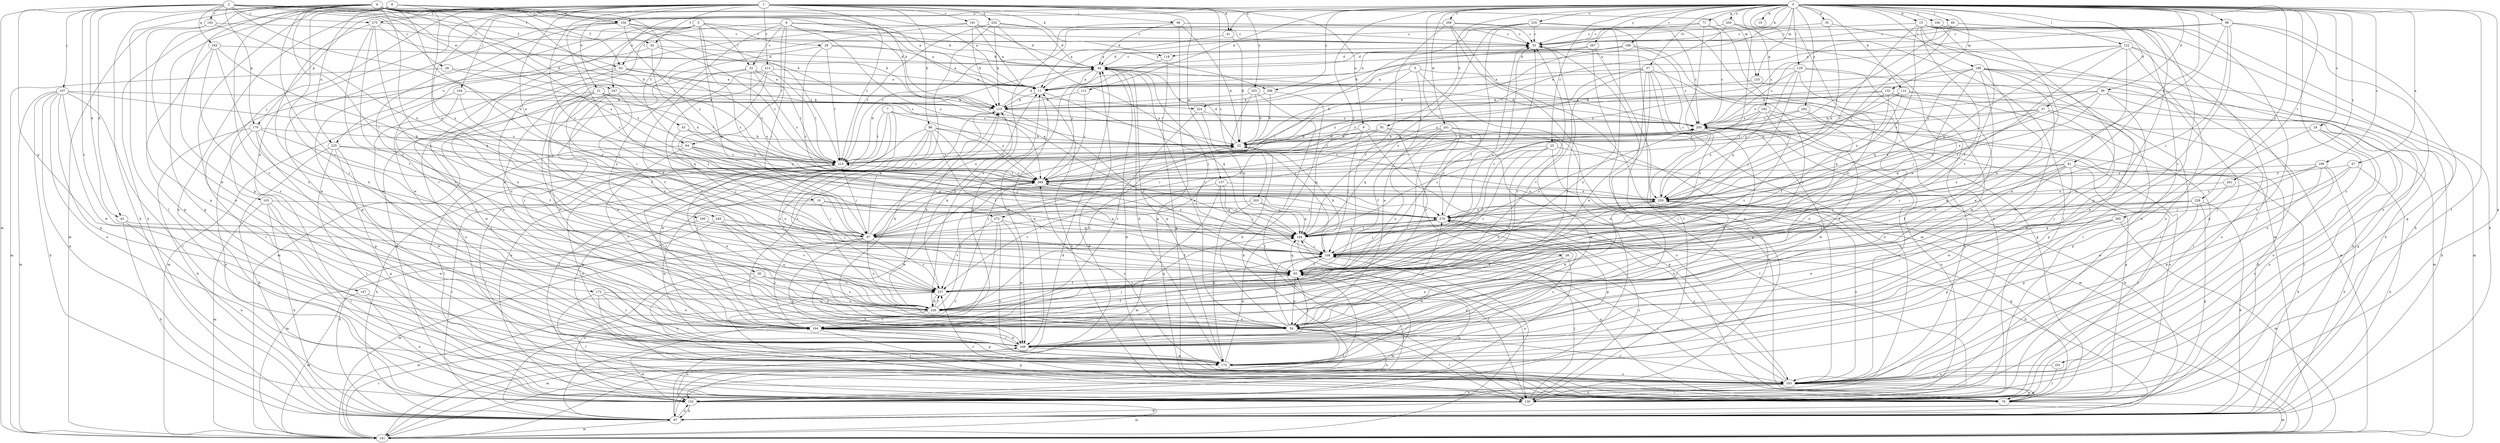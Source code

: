 strict digraph  {
0;
1;
2;
3;
4;
5;
6;
7;
8;
9;
10;
11;
15;
19;
21;
22;
24;
25;
26;
28;
29;
30;
32;
33;
35;
37;
39;
41;
42;
43;
44;
47;
54;
57;
61;
62;
63;
64;
65;
71;
76;
81;
86;
87;
95;
96;
97;
98;
100;
103;
104;
107;
108;
112;
114;
118;
119;
122;
129;
130;
132;
133;
137;
141;
147;
152;
159;
160;
163;
170;
172;
173;
182;
183;
184;
188;
189;
191;
192;
194;
199;
200;
201;
203;
205;
206;
213;
215;
224;
225;
226;
228;
235;
237;
241;
247;
248;
249;
252;
253;
259;
261;
263;
265;
267;
268;
269;
272;
275;
279;
0 -> 15  [label=b];
0 -> 19  [label=b];
0 -> 24  [label=c];
0 -> 25  [label=c];
0 -> 26  [label=c];
0 -> 35  [label=d];
0 -> 37  [label=d];
0 -> 39  [label=d];
0 -> 41  [label=d];
0 -> 47  [label=e];
0 -> 54  [label=e];
0 -> 57  [label=f];
0 -> 61  [label=f];
0 -> 71  [label=g];
0 -> 76  [label=g];
0 -> 81  [label=h];
0 -> 95  [label=i];
0 -> 98  [label=j];
0 -> 100  [label=j];
0 -> 112  [label=k];
0 -> 114  [label=k];
0 -> 118  [label=k];
0 -> 122  [label=l];
0 -> 129  [label=l];
0 -> 130  [label=l];
0 -> 132  [label=m];
0 -> 133  [label=m];
0 -> 159  [label=o];
0 -> 182  [label=q];
0 -> 188  [label=r];
0 -> 189  [label=r];
0 -> 199  [label=s];
0 -> 200  [label=s];
0 -> 201  [label=s];
0 -> 206  [label=t];
0 -> 224  [label=u];
0 -> 228  [label=v];
0 -> 235  [label=v];
0 -> 241  [label=w];
0 -> 247  [label=w];
0 -> 261  [label=y];
0 -> 263  [label=y];
0 -> 265  [label=y];
0 -> 267  [label=y];
0 -> 268  [label=y];
0 -> 272  [label=z];
1 -> 9  [label=a];
1 -> 10  [label=a];
1 -> 21  [label=b];
1 -> 41  [label=d];
1 -> 62  [label=f];
1 -> 86  [label=h];
1 -> 96  [label=i];
1 -> 103  [label=j];
1 -> 104  [label=j];
1 -> 133  [label=m];
1 -> 137  [label=m];
1 -> 147  [label=n];
1 -> 152  [label=n];
1 -> 170  [label=p];
1 -> 191  [label=r];
1 -> 203  [label=s];
1 -> 213  [label=t];
1 -> 215  [label=t];
1 -> 249  [label=x];
1 -> 252  [label=x];
1 -> 253  [label=x];
1 -> 272  [label=z];
1 -> 275  [label=z];
2 -> 11  [label=a];
2 -> 22  [label=b];
2 -> 28  [label=c];
2 -> 42  [label=d];
2 -> 62  [label=f];
2 -> 63  [label=f];
2 -> 107  [label=j];
2 -> 141  [label=m];
2 -> 170  [label=p];
2 -> 172  [label=p];
2 -> 183  [label=q];
2 -> 192  [label=r];
2 -> 224  [label=u];
2 -> 237  [label=v];
2 -> 247  [label=w];
2 -> 259  [label=x];
2 -> 275  [label=z];
3 -> 29  [label=c];
3 -> 54  [label=e];
3 -> 184  [label=q];
3 -> 194  [label=r];
3 -> 225  [label=u];
3 -> 248  [label=w];
3 -> 268  [label=y];
3 -> 279  [label=z];
3 -> 32  [label=i];
4 -> 11  [label=a];
4 -> 42  [label=d];
4 -> 43  [label=d];
4 -> 63  [label=f];
4 -> 87  [label=h];
4 -> 97  [label=i];
4 -> 108  [label=j];
4 -> 118  [label=k];
4 -> 119  [label=k];
4 -> 130  [label=l];
4 -> 159  [label=o];
4 -> 173  [label=p];
4 -> 194  [label=r];
4 -> 215  [label=t];
4 -> 237  [label=v];
4 -> 248  [label=w];
4 -> 259  [label=x];
4 -> 279  [label=z];
5 -> 11  [label=a];
5 -> 22  [label=b];
5 -> 54  [label=e];
5 -> 76  [label=g];
5 -> 205  [label=s];
6 -> 30  [label=c];
6 -> 32  [label=c];
6 -> 33  [label=c];
6 -> 44  [label=d];
6 -> 63  [label=f];
6 -> 64  [label=f];
6 -> 97  [label=i];
6 -> 184  [label=q];
6 -> 269  [label=y];
7 -> 54  [label=e];
7 -> 152  [label=n];
7 -> 205  [label=s];
7 -> 215  [label=t];
7 -> 248  [label=w];
7 -> 269  [label=y];
8 -> 64  [label=f];
8 -> 76  [label=g];
8 -> 87  [label=h];
8 -> 159  [label=o];
8 -> 160  [label=o];
8 -> 163  [label=o];
8 -> 194  [label=r];
8 -> 225  [label=u];
9 -> 22  [label=b];
9 -> 76  [label=g];
9 -> 108  [label=j];
9 -> 163  [label=o];
9 -> 184  [label=q];
10 -> 97  [label=i];
10 -> 184  [label=q];
10 -> 248  [label=w];
10 -> 279  [label=z];
11 -> 119  [label=k];
11 -> 184  [label=q];
11 -> 248  [label=w];
15 -> 33  [label=c];
15 -> 65  [label=f];
15 -> 87  [label=h];
15 -> 130  [label=l];
15 -> 152  [label=n];
15 -> 226  [label=u];
15 -> 248  [label=w];
15 -> 259  [label=x];
15 -> 279  [label=z];
21 -> 54  [label=e];
21 -> 97  [label=i];
21 -> 119  [label=k];
21 -> 163  [label=o];
21 -> 184  [label=q];
21 -> 205  [label=s];
21 -> 215  [label=t];
21 -> 248  [label=w];
22 -> 44  [label=d];
22 -> 215  [label=t];
24 -> 22  [label=b];
24 -> 130  [label=l];
24 -> 152  [label=n];
24 -> 163  [label=o];
24 -> 173  [label=p];
25 -> 65  [label=f];
25 -> 87  [label=h];
25 -> 130  [label=l];
25 -> 215  [label=t];
25 -> 226  [label=u];
25 -> 237  [label=v];
26 -> 54  [label=e];
26 -> 65  [label=f];
26 -> 152  [label=n];
26 -> 173  [label=p];
26 -> 248  [label=w];
28 -> 11  [label=a];
28 -> 141  [label=m];
28 -> 215  [label=t];
29 -> 11  [label=a];
29 -> 44  [label=d];
29 -> 54  [label=e];
29 -> 215  [label=t];
29 -> 279  [label=z];
30 -> 54  [label=e];
30 -> 152  [label=n];
30 -> 163  [label=o];
30 -> 226  [label=u];
30 -> 237  [label=v];
32 -> 11  [label=a];
32 -> 65  [label=f];
32 -> 194  [label=r];
32 -> 215  [label=t];
32 -> 259  [label=x];
32 -> 269  [label=y];
33 -> 44  [label=d];
33 -> 194  [label=r];
35 -> 33  [label=c];
35 -> 152  [label=n];
35 -> 259  [label=x];
37 -> 173  [label=p];
37 -> 184  [label=q];
37 -> 205  [label=s];
37 -> 215  [label=t];
37 -> 248  [label=w];
37 -> 259  [label=x];
39 -> 22  [label=b];
39 -> 54  [label=e];
39 -> 76  [label=g];
39 -> 87  [label=h];
39 -> 119  [label=k];
39 -> 259  [label=x];
39 -> 279  [label=z];
41 -> 11  [label=a];
41 -> 22  [label=b];
42 -> 87  [label=h];
42 -> 97  [label=i];
42 -> 152  [label=n];
43 -> 22  [label=b];
43 -> 108  [label=j];
43 -> 269  [label=y];
44 -> 11  [label=a];
44 -> 33  [label=c];
44 -> 54  [label=e];
44 -> 108  [label=j];
44 -> 173  [label=p];
44 -> 248  [label=w];
47 -> 87  [label=h];
47 -> 108  [label=j];
47 -> 248  [label=w];
47 -> 269  [label=y];
54 -> 22  [label=b];
54 -> 108  [label=j];
54 -> 119  [label=k];
54 -> 130  [label=l];
54 -> 141  [label=m];
54 -> 152  [label=n];
54 -> 163  [label=o];
54 -> 279  [label=z];
57 -> 11  [label=a];
57 -> 54  [label=e];
57 -> 76  [label=g];
57 -> 152  [label=n];
57 -> 237  [label=v];
57 -> 248  [label=w];
57 -> 259  [label=x];
57 -> 269  [label=y];
61 -> 65  [label=f];
61 -> 87  [label=h];
61 -> 130  [label=l];
61 -> 184  [label=q];
61 -> 194  [label=r];
61 -> 248  [label=w];
61 -> 259  [label=x];
61 -> 269  [label=y];
62 -> 44  [label=d];
62 -> 173  [label=p];
62 -> 215  [label=t];
62 -> 259  [label=x];
63 -> 11  [label=a];
63 -> 22  [label=b];
63 -> 130  [label=l];
63 -> 215  [label=t];
63 -> 226  [label=u];
64 -> 97  [label=i];
64 -> 130  [label=l];
64 -> 184  [label=q];
64 -> 194  [label=r];
64 -> 215  [label=t];
64 -> 269  [label=y];
65 -> 33  [label=c];
65 -> 54  [label=e];
65 -> 130  [label=l];
65 -> 141  [label=m];
65 -> 152  [label=n];
65 -> 184  [label=q];
65 -> 237  [label=v];
65 -> 259  [label=x];
71 -> 11  [label=a];
71 -> 33  [label=c];
71 -> 152  [label=n];
71 -> 205  [label=s];
71 -> 226  [label=u];
76 -> 11  [label=a];
76 -> 44  [label=d];
76 -> 108  [label=j];
76 -> 141  [label=m];
76 -> 163  [label=o];
76 -> 184  [label=q];
76 -> 205  [label=s];
76 -> 237  [label=v];
81 -> 22  [label=b];
81 -> 97  [label=i];
81 -> 215  [label=t];
81 -> 237  [label=v];
81 -> 248  [label=w];
86 -> 22  [label=b];
86 -> 65  [label=f];
86 -> 76  [label=g];
86 -> 108  [label=j];
86 -> 130  [label=l];
86 -> 194  [label=r];
86 -> 226  [label=u];
86 -> 269  [label=y];
87 -> 44  [label=d];
87 -> 108  [label=j];
87 -> 141  [label=m];
87 -> 152  [label=n];
87 -> 215  [label=t];
87 -> 269  [label=y];
95 -> 33  [label=c];
95 -> 87  [label=h];
95 -> 163  [label=o];
95 -> 205  [label=s];
95 -> 259  [label=x];
96 -> 22  [label=b];
96 -> 33  [label=c];
96 -> 44  [label=d];
96 -> 76  [label=g];
96 -> 205  [label=s];
96 -> 226  [label=u];
97 -> 11  [label=a];
97 -> 22  [label=b];
97 -> 65  [label=f];
97 -> 119  [label=k];
97 -> 141  [label=m];
97 -> 173  [label=p];
97 -> 194  [label=r];
97 -> 226  [label=u];
97 -> 237  [label=v];
98 -> 11  [label=a];
98 -> 33  [label=c];
98 -> 76  [label=g];
98 -> 108  [label=j];
98 -> 163  [label=o];
98 -> 184  [label=q];
98 -> 237  [label=v];
100 -> 33  [label=c];
100 -> 163  [label=o];
100 -> 173  [label=p];
100 -> 215  [label=t];
100 -> 237  [label=v];
103 -> 87  [label=h];
103 -> 130  [label=l];
103 -> 141  [label=m];
103 -> 248  [label=w];
103 -> 279  [label=z];
104 -> 54  [label=e];
104 -> 65  [label=f];
104 -> 119  [label=k];
104 -> 141  [label=m];
107 -> 87  [label=h];
107 -> 119  [label=k];
107 -> 130  [label=l];
107 -> 141  [label=m];
107 -> 152  [label=n];
107 -> 163  [label=o];
107 -> 173  [label=p];
107 -> 248  [label=w];
107 -> 269  [label=y];
108 -> 22  [label=b];
108 -> 33  [label=c];
108 -> 65  [label=f];
108 -> 205  [label=s];
112 -> 119  [label=k];
112 -> 269  [label=y];
114 -> 119  [label=k];
114 -> 130  [label=l];
114 -> 141  [label=m];
114 -> 184  [label=q];
114 -> 269  [label=y];
118 -> 76  [label=g];
118 -> 269  [label=y];
119 -> 44  [label=d];
119 -> 65  [label=f];
119 -> 194  [label=r];
119 -> 205  [label=s];
122 -> 44  [label=d];
122 -> 54  [label=e];
122 -> 87  [label=h];
122 -> 108  [label=j];
122 -> 152  [label=n];
122 -> 163  [label=o];
122 -> 205  [label=s];
122 -> 279  [label=z];
129 -> 11  [label=a];
129 -> 108  [label=j];
129 -> 130  [label=l];
129 -> 184  [label=q];
129 -> 215  [label=t];
129 -> 226  [label=u];
129 -> 248  [label=w];
130 -> 33  [label=c];
130 -> 87  [label=h];
130 -> 108  [label=j];
130 -> 163  [label=o];
130 -> 279  [label=z];
132 -> 119  [label=k];
132 -> 163  [label=o];
132 -> 194  [label=r];
132 -> 205  [label=s];
132 -> 259  [label=x];
132 -> 269  [label=y];
133 -> 141  [label=m];
133 -> 269  [label=y];
137 -> 108  [label=j];
137 -> 141  [label=m];
137 -> 184  [label=q];
137 -> 237  [label=v];
137 -> 259  [label=x];
141 -> 44  [label=d];
141 -> 65  [label=f];
141 -> 108  [label=j];
141 -> 194  [label=r];
147 -> 141  [label=m];
147 -> 152  [label=n];
147 -> 226  [label=u];
152 -> 87  [label=h];
152 -> 141  [label=m];
152 -> 248  [label=w];
159 -> 33  [label=c];
159 -> 119  [label=k];
159 -> 194  [label=r];
159 -> 215  [label=t];
159 -> 248  [label=w];
159 -> 269  [label=y];
159 -> 279  [label=z];
160 -> 87  [label=h];
160 -> 97  [label=i];
160 -> 108  [label=j];
163 -> 76  [label=g];
163 -> 108  [label=j];
163 -> 130  [label=l];
163 -> 152  [label=n];
163 -> 205  [label=s];
163 -> 279  [label=z];
170 -> 22  [label=b];
170 -> 65  [label=f];
170 -> 87  [label=h];
170 -> 152  [label=n];
170 -> 173  [label=p];
170 -> 237  [label=v];
172 -> 54  [label=e];
172 -> 130  [label=l];
172 -> 163  [label=o];
172 -> 194  [label=r];
172 -> 226  [label=u];
173 -> 44  [label=d];
173 -> 163  [label=o];
173 -> 184  [label=q];
173 -> 269  [label=y];
173 -> 279  [label=z];
182 -> 54  [label=e];
182 -> 87  [label=h];
182 -> 205  [label=s];
182 -> 237  [label=v];
182 -> 259  [label=x];
182 -> 269  [label=y];
183 -> 44  [label=d];
183 -> 173  [label=p];
183 -> 184  [label=q];
183 -> 194  [label=r];
183 -> 226  [label=u];
184 -> 108  [label=j];
184 -> 130  [label=l];
184 -> 205  [label=s];
184 -> 269  [label=y];
184 -> 279  [label=z];
188 -> 11  [label=a];
188 -> 54  [label=e];
188 -> 87  [label=h];
188 -> 108  [label=j];
188 -> 130  [label=l];
188 -> 141  [label=m];
188 -> 184  [label=q];
188 -> 194  [label=r];
188 -> 248  [label=w];
188 -> 269  [label=y];
189 -> 11  [label=a];
189 -> 22  [label=b];
189 -> 44  [label=d];
189 -> 205  [label=s];
189 -> 226  [label=u];
191 -> 11  [label=a];
191 -> 33  [label=c];
191 -> 44  [label=d];
191 -> 54  [label=e];
191 -> 119  [label=k];
191 -> 248  [label=w];
192 -> 33  [label=c];
192 -> 141  [label=m];
192 -> 173  [label=p];
192 -> 259  [label=x];
194 -> 11  [label=a];
194 -> 33  [label=c];
194 -> 65  [label=f];
194 -> 76  [label=g];
194 -> 108  [label=j];
194 -> 173  [label=p];
194 -> 215  [label=t];
194 -> 248  [label=w];
199 -> 87  [label=h];
199 -> 108  [label=j];
199 -> 163  [label=o];
199 -> 173  [label=p];
199 -> 269  [label=y];
199 -> 279  [label=z];
200 -> 33  [label=c];
200 -> 97  [label=i];
200 -> 130  [label=l];
200 -> 215  [label=t];
200 -> 226  [label=u];
201 -> 130  [label=l];
201 -> 163  [label=o];
203 -> 97  [label=i];
203 -> 173  [label=p];
203 -> 184  [label=q];
203 -> 279  [label=z];
205 -> 22  [label=b];
205 -> 44  [label=d];
205 -> 54  [label=e];
205 -> 76  [label=g];
205 -> 97  [label=i];
205 -> 152  [label=n];
205 -> 248  [label=w];
206 -> 33  [label=c];
206 -> 65  [label=f];
206 -> 130  [label=l];
206 -> 141  [label=m];
206 -> 152  [label=n];
206 -> 215  [label=t];
213 -> 11  [label=a];
213 -> 108  [label=j];
213 -> 141  [label=m];
213 -> 215  [label=t];
213 -> 226  [label=u];
215 -> 44  [label=d];
215 -> 54  [label=e];
215 -> 87  [label=h];
215 -> 97  [label=i];
215 -> 130  [label=l];
215 -> 163  [label=o];
215 -> 269  [label=y];
224 -> 184  [label=q];
224 -> 194  [label=r];
224 -> 205  [label=s];
225 -> 76  [label=g];
225 -> 87  [label=h];
225 -> 130  [label=l];
225 -> 215  [label=t];
225 -> 248  [label=w];
225 -> 269  [label=y];
226 -> 22  [label=b];
226 -> 54  [label=e];
226 -> 119  [label=k];
226 -> 130  [label=l];
226 -> 184  [label=q];
226 -> 194  [label=r];
226 -> 237  [label=v];
226 -> 269  [label=y];
228 -> 76  [label=g];
228 -> 87  [label=h];
228 -> 97  [label=i];
228 -> 108  [label=j];
228 -> 173  [label=p];
228 -> 279  [label=z];
235 -> 33  [label=c];
235 -> 65  [label=f];
235 -> 97  [label=i];
235 -> 141  [label=m];
235 -> 152  [label=n];
235 -> 184  [label=q];
237 -> 65  [label=f];
237 -> 119  [label=k];
237 -> 141  [label=m];
237 -> 226  [label=u];
241 -> 22  [label=b];
241 -> 65  [label=f];
241 -> 141  [label=m];
241 -> 184  [label=q];
241 -> 194  [label=r];
241 -> 226  [label=u];
241 -> 279  [label=z];
247 -> 54  [label=e];
247 -> 65  [label=f];
247 -> 119  [label=k];
247 -> 152  [label=n];
247 -> 237  [label=v];
248 -> 65  [label=f];
248 -> 152  [label=n];
248 -> 173  [label=p];
248 -> 194  [label=r];
248 -> 259  [label=x];
249 -> 97  [label=i];
249 -> 141  [label=m];
249 -> 226  [label=u];
249 -> 237  [label=v];
252 -> 33  [label=c];
252 -> 44  [label=d];
252 -> 119  [label=k];
252 -> 215  [label=t];
252 -> 237  [label=v];
252 -> 259  [label=x];
253 -> 22  [label=b];
253 -> 108  [label=j];
253 -> 119  [label=k];
253 -> 130  [label=l];
259 -> 33  [label=c];
259 -> 54  [label=e];
259 -> 76  [label=g];
259 -> 163  [label=o];
259 -> 279  [label=z];
261 -> 108  [label=j];
261 -> 259  [label=x];
263 -> 65  [label=f];
263 -> 163  [label=o];
263 -> 205  [label=s];
263 -> 215  [label=t];
265 -> 54  [label=e];
265 -> 141  [label=m];
265 -> 173  [label=p];
265 -> 184  [label=q];
267 -> 44  [label=d];
267 -> 119  [label=k];
267 -> 163  [label=o];
267 -> 226  [label=u];
268 -> 22  [label=b];
268 -> 87  [label=h];
268 -> 119  [label=k];
269 -> 215  [label=t];
269 -> 248  [label=w];
269 -> 259  [label=x];
272 -> 87  [label=h];
272 -> 163  [label=o];
272 -> 184  [label=q];
272 -> 237  [label=v];
272 -> 248  [label=w];
275 -> 33  [label=c];
275 -> 54  [label=e];
275 -> 65  [label=f];
275 -> 108  [label=j];
275 -> 119  [label=k];
275 -> 237  [label=v];
279 -> 33  [label=c];
279 -> 87  [label=h];
279 -> 97  [label=i];
279 -> 108  [label=j];
279 -> 173  [label=p];
279 -> 184  [label=q];
}
